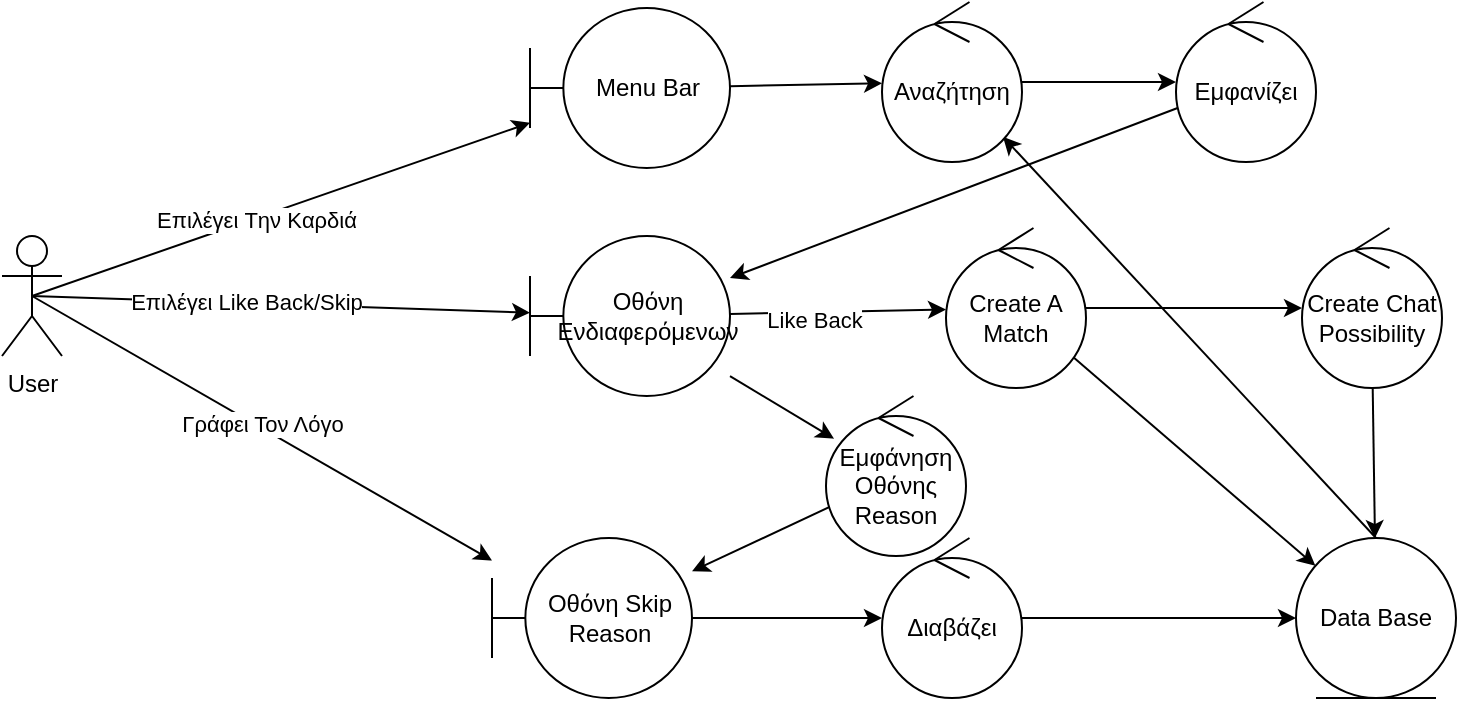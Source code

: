 <mxfile version="26.2.2">
  <diagram name="Σελίδα-1" id="8BYGorF-1CgQnMmw-XZW">
    <mxGraphModel dx="911" dy="1215" grid="0" gridSize="10" guides="1" tooltips="1" connect="1" arrows="1" fold="1" page="0" pageScale="1" pageWidth="827" pageHeight="1169" math="0" shadow="0">
      <root>
        <mxCell id="0" />
        <mxCell id="1" parent="0" />
        <mxCell id="y_ra2iwvB-Tac3ZTVf11-33" style="edgeStyle=none;rounded=0;orthogonalLoop=1;jettySize=auto;html=1;exitX=0.5;exitY=0;exitDx=0;exitDy=0;" edge="1" parent="1" source="y_ra2iwvB-Tac3ZTVf11-1" target="y_ra2iwvB-Tac3ZTVf11-31">
          <mxGeometry relative="1" as="geometry" />
        </mxCell>
        <mxCell id="y_ra2iwvB-Tac3ZTVf11-1" value="Data Base" style="ellipse;shape=umlEntity;whiteSpace=wrap;html=1;" vertex="1" parent="1">
          <mxGeometry x="611" y="-46" width="80" height="80" as="geometry" />
        </mxCell>
        <mxCell id="y_ra2iwvB-Tac3ZTVf11-7" style="edgeStyle=none;rounded=0;orthogonalLoop=1;jettySize=auto;html=1;exitX=0.5;exitY=0.5;exitDx=0;exitDy=0;exitPerimeter=0;" edge="1" parent="1" source="y_ra2iwvB-Tac3ZTVf11-2" target="y_ra2iwvB-Tac3ZTVf11-5">
          <mxGeometry relative="1" as="geometry" />
        </mxCell>
        <mxCell id="y_ra2iwvB-Tac3ZTVf11-10" value="Eπιλέγει Tην Kαρδιά" style="edgeLabel;html=1;align=center;verticalAlign=middle;resizable=0;points=[];" vertex="1" connectable="0" parent="y_ra2iwvB-Tac3ZTVf11-7">
          <mxGeometry x="-0.093" y="-1" relative="1" as="geometry">
            <mxPoint x="-1" as="offset" />
          </mxGeometry>
        </mxCell>
        <mxCell id="y_ra2iwvB-Tac3ZTVf11-18" style="edgeStyle=none;rounded=0;orthogonalLoop=1;jettySize=auto;html=1;exitX=0.5;exitY=0.5;exitDx=0;exitDy=0;exitPerimeter=0;" edge="1" parent="1" source="y_ra2iwvB-Tac3ZTVf11-2" target="y_ra2iwvB-Tac3ZTVf11-11">
          <mxGeometry relative="1" as="geometry" />
        </mxCell>
        <mxCell id="y_ra2iwvB-Tac3ZTVf11-19" value="Επιλέγει Like Back/Skip" style="edgeLabel;html=1;align=center;verticalAlign=middle;resizable=0;points=[];" vertex="1" connectable="0" parent="y_ra2iwvB-Tac3ZTVf11-18">
          <mxGeometry x="-0.153" y="1" relative="1" as="geometry">
            <mxPoint x="1" as="offset" />
          </mxGeometry>
        </mxCell>
        <mxCell id="y_ra2iwvB-Tac3ZTVf11-27" style="edgeStyle=none;rounded=0;orthogonalLoop=1;jettySize=auto;html=1;exitX=0.5;exitY=0.5;exitDx=0;exitDy=0;exitPerimeter=0;" edge="1" parent="1" source="y_ra2iwvB-Tac3ZTVf11-2" target="y_ra2iwvB-Tac3ZTVf11-26">
          <mxGeometry relative="1" as="geometry" />
        </mxCell>
        <mxCell id="y_ra2iwvB-Tac3ZTVf11-28" value="Γράφει Τον Λόγο" style="edgeLabel;html=1;align=center;verticalAlign=middle;resizable=0;points=[];" vertex="1" connectable="0" parent="y_ra2iwvB-Tac3ZTVf11-27">
          <mxGeometry x="-0.014" y="2" relative="1" as="geometry">
            <mxPoint as="offset" />
          </mxGeometry>
        </mxCell>
        <mxCell id="y_ra2iwvB-Tac3ZTVf11-2" value="User" style="shape=umlActor;verticalLabelPosition=bottom;verticalAlign=top;html=1;" vertex="1" parent="1">
          <mxGeometry x="-36" y="-197" width="30" height="60" as="geometry" />
        </mxCell>
        <mxCell id="y_ra2iwvB-Tac3ZTVf11-15" value="" style="edgeStyle=none;rounded=0;orthogonalLoop=1;jettySize=auto;html=1;" edge="1" parent="1" source="y_ra2iwvB-Tac3ZTVf11-3" target="y_ra2iwvB-Tac3ZTVf11-11">
          <mxGeometry relative="1" as="geometry" />
        </mxCell>
        <mxCell id="y_ra2iwvB-Tac3ZTVf11-3" value="Εμφανίζει" style="ellipse;shape=umlControl;whiteSpace=wrap;html=1;" vertex="1" parent="1">
          <mxGeometry x="551" y="-314" width="70" height="80" as="geometry" />
        </mxCell>
        <mxCell id="y_ra2iwvB-Tac3ZTVf11-14" value="" style="edgeStyle=none;rounded=0;orthogonalLoop=1;jettySize=auto;html=1;" edge="1" parent="1" source="y_ra2iwvB-Tac3ZTVf11-5" target="y_ra2iwvB-Tac3ZTVf11-31">
          <mxGeometry relative="1" as="geometry" />
        </mxCell>
        <mxCell id="y_ra2iwvB-Tac3ZTVf11-5" value="Menu Bar" style="shape=umlBoundary;whiteSpace=wrap;html=1;" vertex="1" parent="1">
          <mxGeometry x="228" y="-311" width="100" height="80" as="geometry" />
        </mxCell>
        <mxCell id="y_ra2iwvB-Tac3ZTVf11-20" value="" style="edgeStyle=none;rounded=0;orthogonalLoop=1;jettySize=auto;html=1;" edge="1" parent="1" source="y_ra2iwvB-Tac3ZTVf11-11" target="y_ra2iwvB-Tac3ZTVf11-13">
          <mxGeometry relative="1" as="geometry" />
        </mxCell>
        <mxCell id="y_ra2iwvB-Tac3ZTVf11-22" value="Like Back" style="edgeLabel;html=1;align=center;verticalAlign=middle;resizable=0;points=[];" vertex="1" connectable="0" parent="y_ra2iwvB-Tac3ZTVf11-20">
          <mxGeometry x="-0.219" y="-4" relative="1" as="geometry">
            <mxPoint as="offset" />
          </mxGeometry>
        </mxCell>
        <mxCell id="y_ra2iwvB-Tac3ZTVf11-41" value="" style="edgeStyle=none;rounded=0;orthogonalLoop=1;jettySize=auto;html=1;" edge="1" parent="1" source="y_ra2iwvB-Tac3ZTVf11-11" target="y_ra2iwvB-Tac3ZTVf11-40">
          <mxGeometry relative="1" as="geometry" />
        </mxCell>
        <mxCell id="y_ra2iwvB-Tac3ZTVf11-11" value="Οθόνη Ενδιαφερόμενων" style="shape=umlBoundary;whiteSpace=wrap;html=1;" vertex="1" parent="1">
          <mxGeometry x="228" y="-197" width="100" height="80" as="geometry" />
        </mxCell>
        <mxCell id="y_ra2iwvB-Tac3ZTVf11-35" value="" style="edgeStyle=none;rounded=0;orthogonalLoop=1;jettySize=auto;html=1;" edge="1" parent="1" source="y_ra2iwvB-Tac3ZTVf11-12" target="y_ra2iwvB-Tac3ZTVf11-1">
          <mxGeometry relative="1" as="geometry" />
        </mxCell>
        <mxCell id="y_ra2iwvB-Tac3ZTVf11-12" value="Create Chat&lt;div&gt;Possibility&lt;/div&gt;" style="ellipse;shape=umlControl;whiteSpace=wrap;html=1;" vertex="1" parent="1">
          <mxGeometry x="614" y="-201" width="70" height="80" as="geometry" />
        </mxCell>
        <mxCell id="y_ra2iwvB-Tac3ZTVf11-21" value="" style="edgeStyle=none;rounded=0;orthogonalLoop=1;jettySize=auto;html=1;" edge="1" parent="1" source="y_ra2iwvB-Tac3ZTVf11-13" target="y_ra2iwvB-Tac3ZTVf11-12">
          <mxGeometry relative="1" as="geometry" />
        </mxCell>
        <mxCell id="y_ra2iwvB-Tac3ZTVf11-25" value="" style="edgeStyle=none;rounded=0;orthogonalLoop=1;jettySize=auto;html=1;" edge="1" parent="1" source="y_ra2iwvB-Tac3ZTVf11-13" target="y_ra2iwvB-Tac3ZTVf11-1">
          <mxGeometry relative="1" as="geometry" />
        </mxCell>
        <mxCell id="y_ra2iwvB-Tac3ZTVf11-13" value="Create A Match" style="ellipse;shape=umlControl;whiteSpace=wrap;html=1;" vertex="1" parent="1">
          <mxGeometry x="436" y="-201" width="70" height="80" as="geometry" />
        </mxCell>
        <mxCell id="y_ra2iwvB-Tac3ZTVf11-38" value="" style="edgeStyle=none;rounded=0;orthogonalLoop=1;jettySize=auto;html=1;" edge="1" parent="1" source="y_ra2iwvB-Tac3ZTVf11-26" target="y_ra2iwvB-Tac3ZTVf11-36">
          <mxGeometry relative="1" as="geometry" />
        </mxCell>
        <mxCell id="y_ra2iwvB-Tac3ZTVf11-26" value="Οθόνη Skip Reason" style="shape=umlBoundary;whiteSpace=wrap;html=1;" vertex="1" parent="1">
          <mxGeometry x="209" y="-46" width="100" height="80" as="geometry" />
        </mxCell>
        <mxCell id="y_ra2iwvB-Tac3ZTVf11-32" value="" style="edgeStyle=none;rounded=0;orthogonalLoop=1;jettySize=auto;html=1;" edge="1" parent="1" source="y_ra2iwvB-Tac3ZTVf11-31" target="y_ra2iwvB-Tac3ZTVf11-3">
          <mxGeometry relative="1" as="geometry" />
        </mxCell>
        <mxCell id="y_ra2iwvB-Tac3ZTVf11-31" value="Αναζήτηση" style="ellipse;shape=umlControl;whiteSpace=wrap;html=1;" vertex="1" parent="1">
          <mxGeometry x="404" y="-314" width="70" height="80" as="geometry" />
        </mxCell>
        <mxCell id="y_ra2iwvB-Tac3ZTVf11-39" value="" style="edgeStyle=none;rounded=0;orthogonalLoop=1;jettySize=auto;html=1;" edge="1" parent="1" source="y_ra2iwvB-Tac3ZTVf11-36" target="y_ra2iwvB-Tac3ZTVf11-1">
          <mxGeometry relative="1" as="geometry" />
        </mxCell>
        <mxCell id="y_ra2iwvB-Tac3ZTVf11-36" value="Διαβάζει" style="ellipse;shape=umlControl;whiteSpace=wrap;html=1;" vertex="1" parent="1">
          <mxGeometry x="404" y="-46" width="70" height="80" as="geometry" />
        </mxCell>
        <mxCell id="y_ra2iwvB-Tac3ZTVf11-43" value="" style="edgeStyle=none;rounded=0;orthogonalLoop=1;jettySize=auto;html=1;" edge="1" parent="1" source="y_ra2iwvB-Tac3ZTVf11-40" target="y_ra2iwvB-Tac3ZTVf11-26">
          <mxGeometry relative="1" as="geometry" />
        </mxCell>
        <mxCell id="y_ra2iwvB-Tac3ZTVf11-40" value="Εμφάνηση&lt;br&gt;Οθόνης Reason" style="ellipse;shape=umlControl;whiteSpace=wrap;html=1;" vertex="1" parent="1">
          <mxGeometry x="376" y="-117" width="70" height="80" as="geometry" />
        </mxCell>
      </root>
    </mxGraphModel>
  </diagram>
</mxfile>

